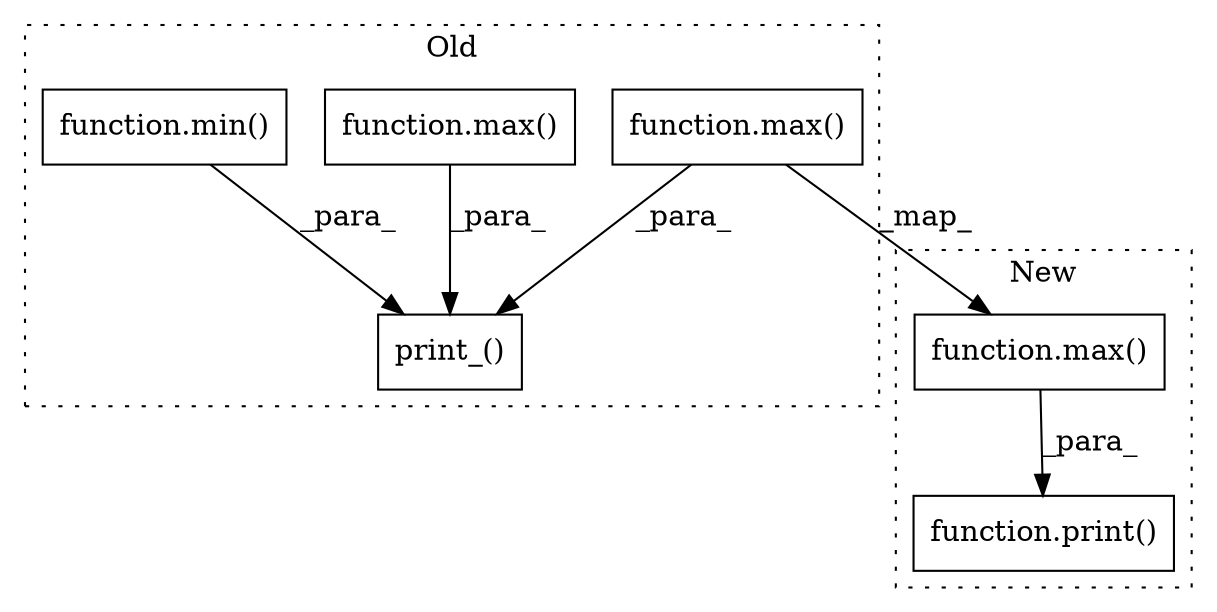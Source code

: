 digraph G {
subgraph cluster0 {
1 [label="function.max()" a="75" s="2352,2386" l="17,1" shape="box"];
3 [label="print_()" a="75" s="2317,2412" l="12,1" shape="box"];
4 [label="function.min()" a="75" s="2389,2411" l="4,1" shape="box"];
5 [label="function.max()" a="75" s="2329,2349" l="4,1" shape="box"];
label = "Old";
style="dotted";
}
subgraph cluster1 {
2 [label="function.print()" a="75" s="1434,1461" l="6,1" shape="box"];
6 [label="function.max()" a="75" s="1440,1460" l="4,1" shape="box"];
label = "New";
style="dotted";
}
1 -> 3 [label="_para_"];
4 -> 3 [label="_para_"];
5 -> 3 [label="_para_"];
5 -> 6 [label="_map_"];
6 -> 2 [label="_para_"];
}